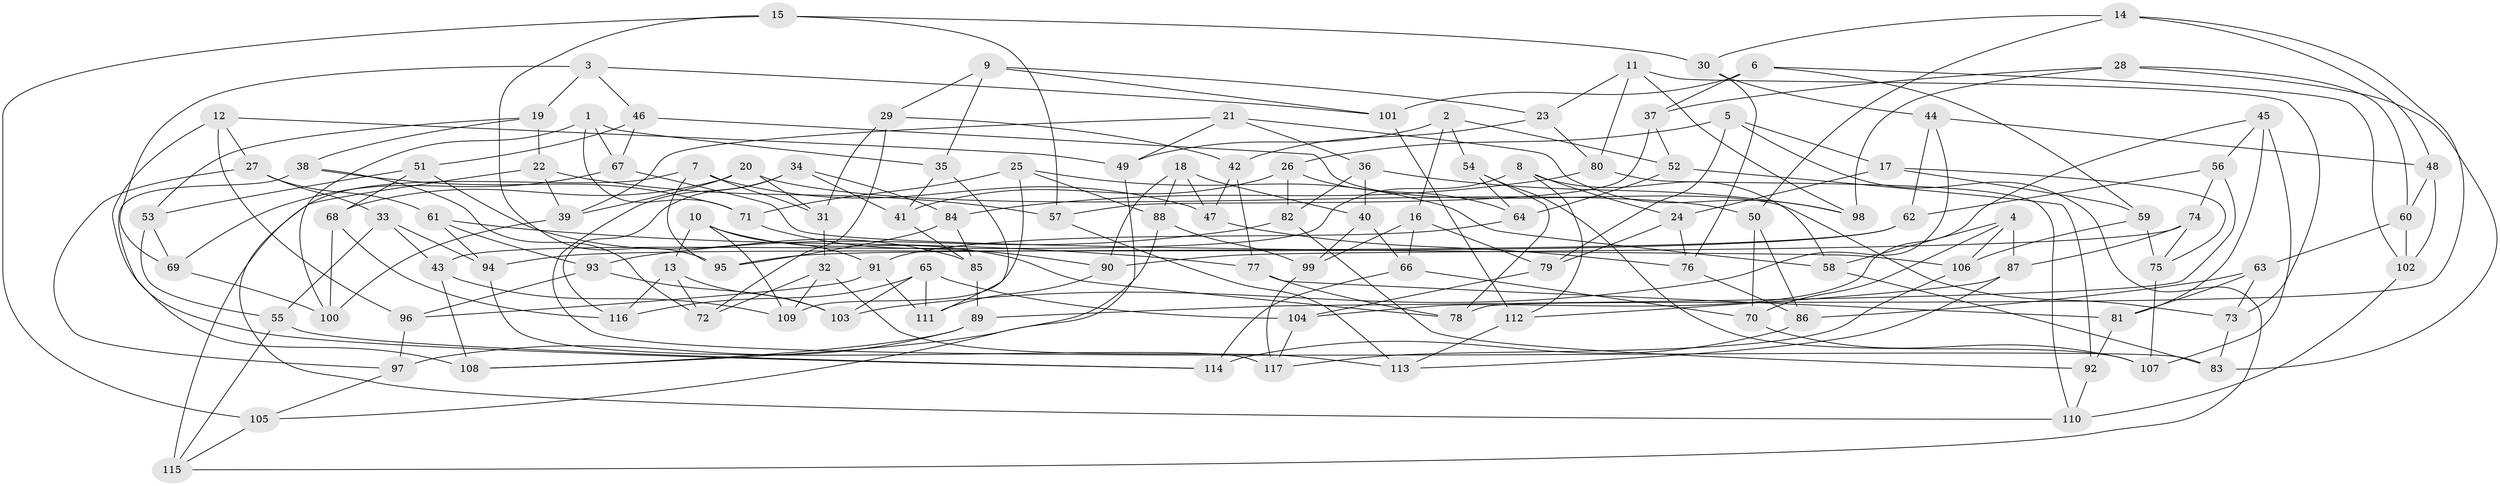 // Generated by graph-tools (version 1.1) at 2025/38/03/09/25 02:38:04]
// undirected, 117 vertices, 234 edges
graph export_dot {
graph [start="1"]
  node [color=gray90,style=filled];
  1;
  2;
  3;
  4;
  5;
  6;
  7;
  8;
  9;
  10;
  11;
  12;
  13;
  14;
  15;
  16;
  17;
  18;
  19;
  20;
  21;
  22;
  23;
  24;
  25;
  26;
  27;
  28;
  29;
  30;
  31;
  32;
  33;
  34;
  35;
  36;
  37;
  38;
  39;
  40;
  41;
  42;
  43;
  44;
  45;
  46;
  47;
  48;
  49;
  50;
  51;
  52;
  53;
  54;
  55;
  56;
  57;
  58;
  59;
  60;
  61;
  62;
  63;
  64;
  65;
  66;
  67;
  68;
  69;
  70;
  71;
  72;
  73;
  74;
  75;
  76;
  77;
  78;
  79;
  80;
  81;
  82;
  83;
  84;
  85;
  86;
  87;
  88;
  89;
  90;
  91;
  92;
  93;
  94;
  95;
  96;
  97;
  98;
  99;
  100;
  101;
  102;
  103;
  104;
  105;
  106;
  107;
  108;
  109;
  110;
  111;
  112;
  113;
  114;
  115;
  116;
  117;
  1 -- 100;
  1 -- 71;
  1 -- 67;
  1 -- 35;
  2 -- 54;
  2 -- 52;
  2 -- 49;
  2 -- 16;
  3 -- 19;
  3 -- 101;
  3 -- 46;
  3 -- 69;
  4 -- 87;
  4 -- 106;
  4 -- 70;
  4 -- 58;
  5 -- 26;
  5 -- 115;
  5 -- 79;
  5 -- 17;
  6 -- 59;
  6 -- 37;
  6 -- 102;
  6 -- 101;
  7 -- 31;
  7 -- 115;
  7 -- 47;
  7 -- 95;
  8 -- 24;
  8 -- 43;
  8 -- 112;
  8 -- 58;
  9 -- 29;
  9 -- 23;
  9 -- 101;
  9 -- 35;
  10 -- 78;
  10 -- 91;
  10 -- 13;
  10 -- 109;
  11 -- 73;
  11 -- 23;
  11 -- 98;
  11 -- 80;
  12 -- 27;
  12 -- 96;
  12 -- 114;
  12 -- 49;
  13 -- 116;
  13 -- 103;
  13 -- 72;
  14 -- 48;
  14 -- 30;
  14 -- 50;
  14 -- 78;
  15 -- 30;
  15 -- 105;
  15 -- 95;
  15 -- 57;
  16 -- 79;
  16 -- 66;
  16 -- 99;
  17 -- 24;
  17 -- 59;
  17 -- 75;
  18 -- 47;
  18 -- 90;
  18 -- 88;
  18 -- 40;
  19 -- 38;
  19 -- 22;
  19 -- 53;
  20 -- 39;
  20 -- 68;
  20 -- 50;
  20 -- 31;
  21 -- 49;
  21 -- 98;
  21 -- 39;
  21 -- 36;
  22 -- 57;
  22 -- 39;
  22 -- 110;
  23 -- 80;
  23 -- 42;
  24 -- 79;
  24 -- 76;
  25 -- 109;
  25 -- 88;
  25 -- 58;
  25 -- 71;
  26 -- 82;
  26 -- 64;
  26 -- 41;
  27 -- 33;
  27 -- 61;
  27 -- 97;
  28 -- 83;
  28 -- 37;
  28 -- 60;
  28 -- 98;
  29 -- 72;
  29 -- 31;
  29 -- 42;
  30 -- 76;
  30 -- 44;
  31 -- 32;
  32 -- 113;
  32 -- 72;
  32 -- 109;
  33 -- 43;
  33 -- 94;
  33 -- 55;
  34 -- 84;
  34 -- 83;
  34 -- 116;
  34 -- 41;
  35 -- 41;
  35 -- 111;
  36 -- 98;
  36 -- 82;
  36 -- 40;
  37 -- 52;
  37 -- 57;
  38 -- 72;
  38 -- 71;
  38 -- 108;
  39 -- 100;
  40 -- 99;
  40 -- 66;
  41 -- 85;
  42 -- 77;
  42 -- 47;
  43 -- 109;
  43 -- 108;
  44 -- 48;
  44 -- 62;
  44 -- 103;
  45 -- 81;
  45 -- 107;
  45 -- 56;
  45 -- 104;
  46 -- 67;
  46 -- 73;
  46 -- 51;
  47 -- 76;
  48 -- 102;
  48 -- 60;
  49 -- 105;
  50 -- 86;
  50 -- 70;
  51 -- 53;
  51 -- 68;
  51 -- 85;
  52 -- 64;
  52 -- 92;
  53 -- 55;
  53 -- 69;
  54 -- 107;
  54 -- 78;
  54 -- 64;
  55 -- 115;
  55 -- 114;
  56 -- 62;
  56 -- 74;
  56 -- 89;
  57 -- 113;
  58 -- 83;
  59 -- 106;
  59 -- 75;
  60 -- 102;
  60 -- 63;
  61 -- 77;
  61 -- 93;
  61 -- 94;
  62 -- 94;
  62 -- 95;
  63 -- 81;
  63 -- 86;
  63 -- 73;
  64 -- 91;
  65 -- 104;
  65 -- 116;
  65 -- 111;
  65 -- 103;
  66 -- 114;
  66 -- 70;
  67 -- 69;
  67 -- 106;
  68 -- 100;
  68 -- 116;
  69 -- 100;
  70 -- 107;
  71 -- 90;
  73 -- 83;
  74 -- 87;
  74 -- 75;
  74 -- 90;
  75 -- 107;
  76 -- 86;
  77 -- 78;
  77 -- 81;
  79 -- 104;
  80 -- 110;
  80 -- 84;
  81 -- 92;
  82 -- 93;
  82 -- 92;
  84 -- 85;
  84 -- 95;
  85 -- 89;
  86 -- 114;
  87 -- 113;
  87 -- 112;
  88 -- 99;
  88 -- 108;
  89 -- 97;
  89 -- 108;
  90 -- 111;
  91 -- 96;
  91 -- 111;
  92 -- 110;
  93 -- 103;
  93 -- 96;
  94 -- 117;
  96 -- 97;
  97 -- 105;
  99 -- 117;
  101 -- 112;
  102 -- 110;
  104 -- 117;
  105 -- 115;
  106 -- 117;
  112 -- 113;
}
